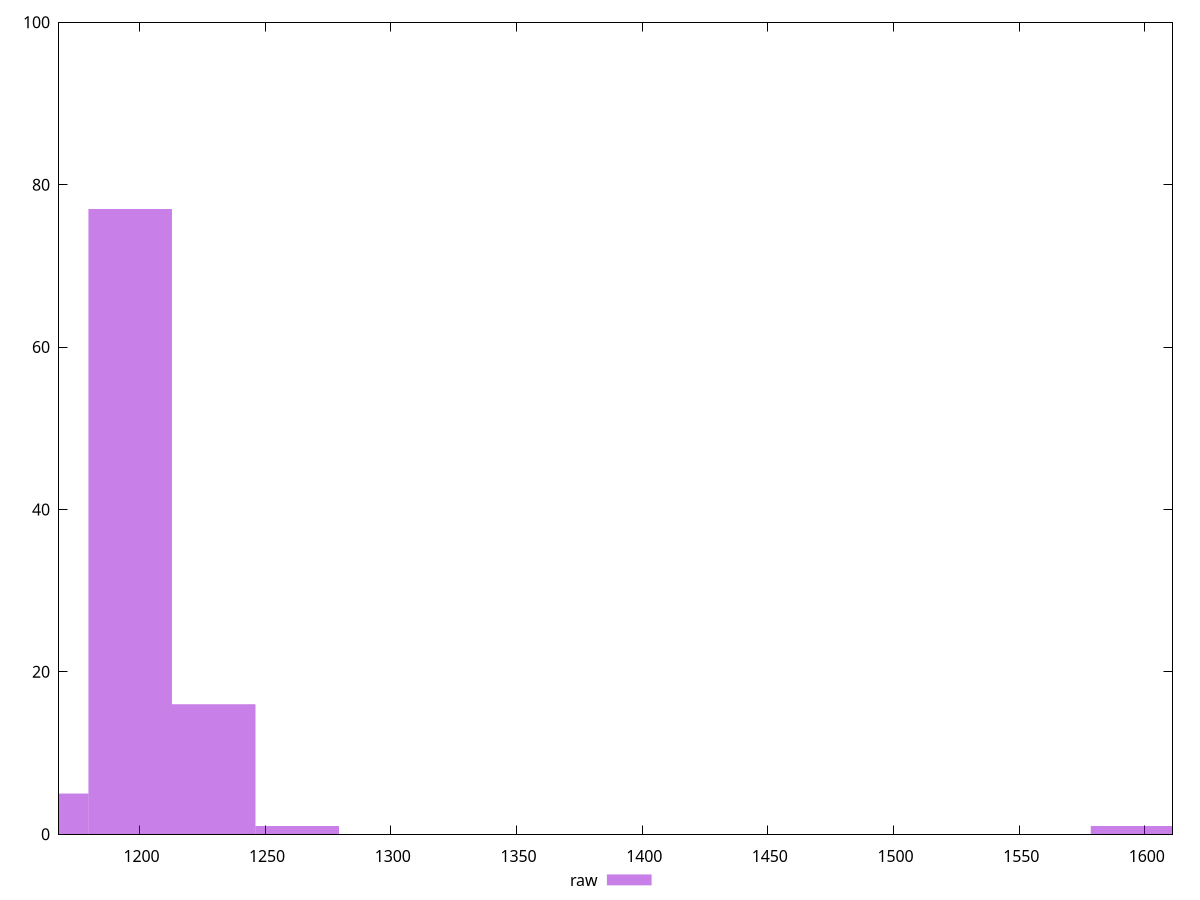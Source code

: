 reset

$raw <<EOF
1595.0982231285316 1
1229.5548803282431 16
1196.3236673463987 77
1163.0924543645542 5
1262.7860933100874 1
EOF

set key outside below
set boxwidth 33.23121298184441
set xrange [1168:1611]
set yrange [0:100]
set trange [0:100]
set style fill transparent solid 0.5 noborder
set terminal svg size 640, 490 enhanced background rgb 'white'
set output "report_00026_2021-02-22T21:38:55.199Z/render-blocking-resources/samples/pages+cached/raw/histogram.svg"

plot $raw title "raw" with boxes

reset
